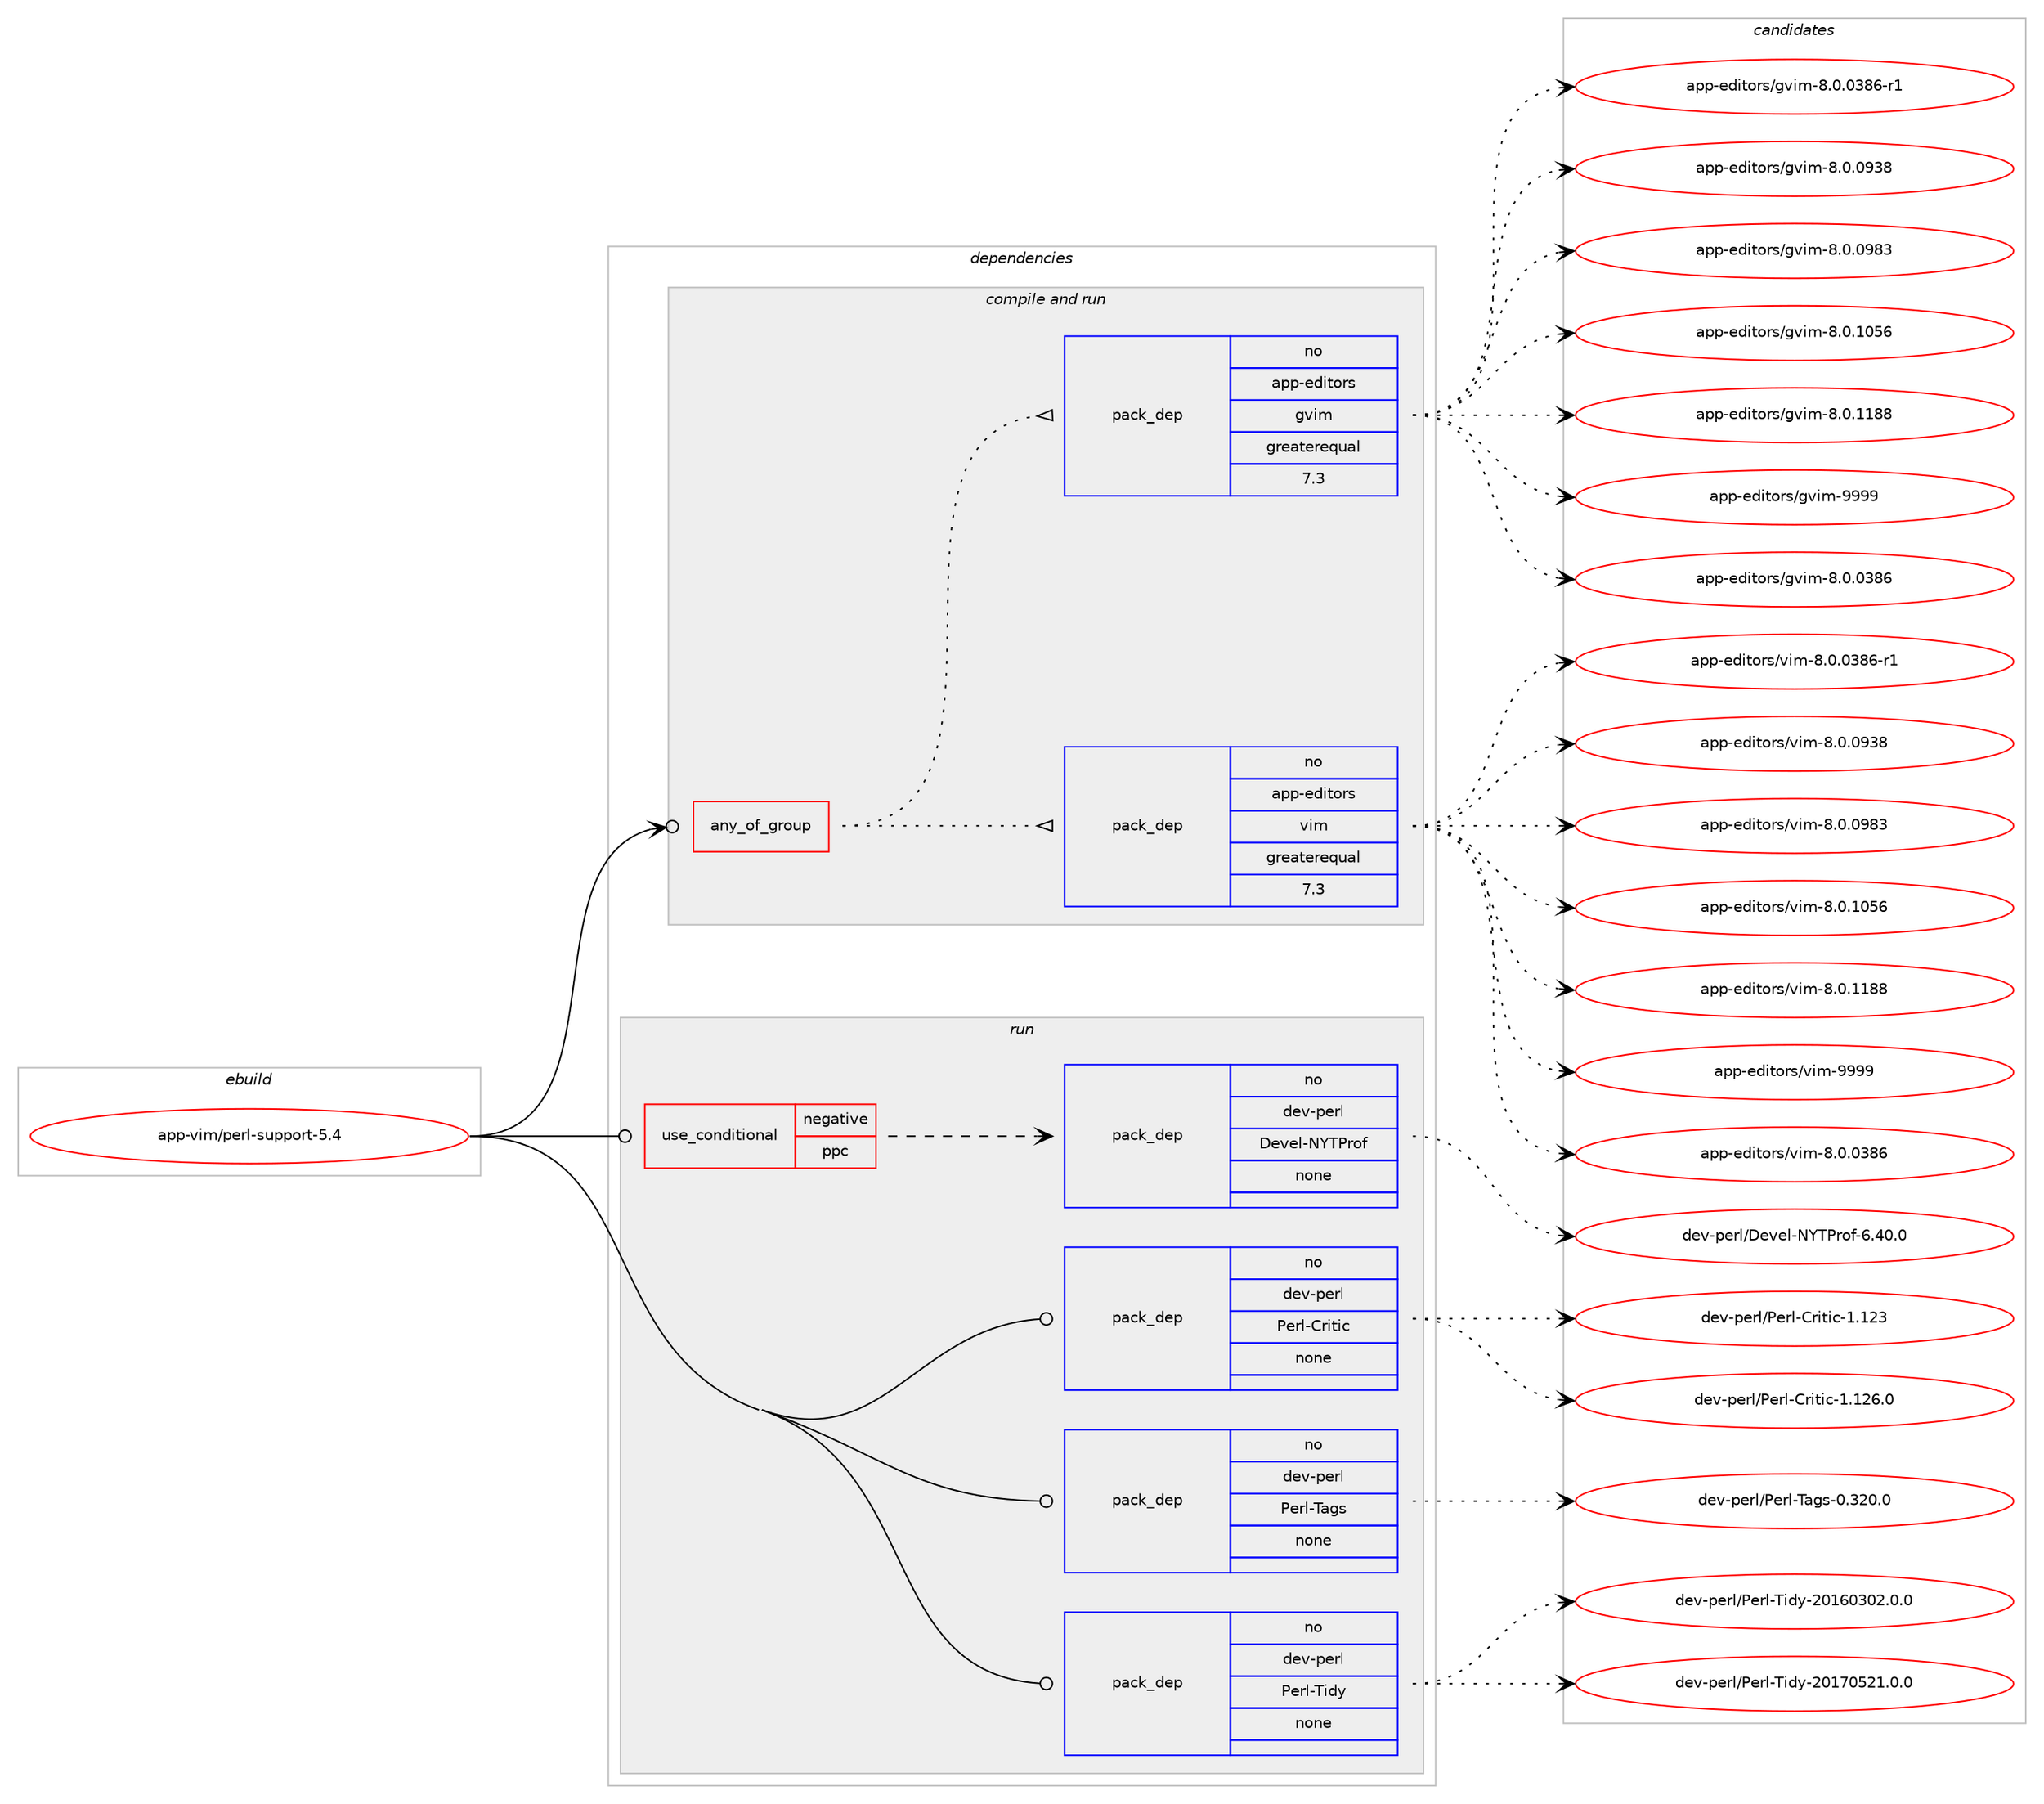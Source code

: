 digraph prolog {

# *************
# Graph options
# *************

newrank=true;
concentrate=true;
compound=true;
graph [rankdir=LR,fontname=Helvetica,fontsize=10,ranksep=1.5];#, ranksep=2.5, nodesep=0.2];
edge  [arrowhead=vee];
node  [fontname=Helvetica,fontsize=10];

# **********
# The ebuild
# **********

subgraph cluster_leftcol {
color=gray;
rank=same;
label=<<i>ebuild</i>>;
id [label="app-vim/perl-support-5.4", color=red, width=4, href="../app-vim/perl-support-5.4.svg"];
}

# ****************
# The dependencies
# ****************

subgraph cluster_midcol {
color=gray;
label=<<i>dependencies</i>>;
subgraph cluster_compile {
fillcolor="#eeeeee";
style=filled;
label=<<i>compile</i>>;
}
subgraph cluster_compileandrun {
fillcolor="#eeeeee";
style=filled;
label=<<i>compile and run</i>>;
subgraph any1280 {
dependency63240 [label=<<TABLE BORDER="0" CELLBORDER="1" CELLSPACING="0" CELLPADDING="4"><TR><TD CELLPADDING="10">any_of_group</TD></TR></TABLE>>, shape=none, color=red];subgraph pack46241 {
dependency63241 [label=<<TABLE BORDER="0" CELLBORDER="1" CELLSPACING="0" CELLPADDING="4" WIDTH="220"><TR><TD ROWSPAN="6" CELLPADDING="30">pack_dep</TD></TR><TR><TD WIDTH="110">no</TD></TR><TR><TD>app-editors</TD></TR><TR><TD>vim</TD></TR><TR><TD>greaterequal</TD></TR><TR><TD>7.3</TD></TR></TABLE>>, shape=none, color=blue];
}
dependency63240:e -> dependency63241:w [weight=20,style="dotted",arrowhead="oinv"];
subgraph pack46242 {
dependency63242 [label=<<TABLE BORDER="0" CELLBORDER="1" CELLSPACING="0" CELLPADDING="4" WIDTH="220"><TR><TD ROWSPAN="6" CELLPADDING="30">pack_dep</TD></TR><TR><TD WIDTH="110">no</TD></TR><TR><TD>app-editors</TD></TR><TR><TD>gvim</TD></TR><TR><TD>greaterequal</TD></TR><TR><TD>7.3</TD></TR></TABLE>>, shape=none, color=blue];
}
dependency63240:e -> dependency63242:w [weight=20,style="dotted",arrowhead="oinv"];
}
id:e -> dependency63240:w [weight=20,style="solid",arrowhead="odotvee"];
}
subgraph cluster_run {
fillcolor="#eeeeee";
style=filled;
label=<<i>run</i>>;
subgraph cond15690 {
dependency63243 [label=<<TABLE BORDER="0" CELLBORDER="1" CELLSPACING="0" CELLPADDING="4"><TR><TD ROWSPAN="3" CELLPADDING="10">use_conditional</TD></TR><TR><TD>negative</TD></TR><TR><TD>ppc</TD></TR></TABLE>>, shape=none, color=red];
subgraph pack46243 {
dependency63244 [label=<<TABLE BORDER="0" CELLBORDER="1" CELLSPACING="0" CELLPADDING="4" WIDTH="220"><TR><TD ROWSPAN="6" CELLPADDING="30">pack_dep</TD></TR><TR><TD WIDTH="110">no</TD></TR><TR><TD>dev-perl</TD></TR><TR><TD>Devel-NYTProf</TD></TR><TR><TD>none</TD></TR><TR><TD></TD></TR></TABLE>>, shape=none, color=blue];
}
dependency63243:e -> dependency63244:w [weight=20,style="dashed",arrowhead="vee"];
}
id:e -> dependency63243:w [weight=20,style="solid",arrowhead="odot"];
subgraph pack46244 {
dependency63245 [label=<<TABLE BORDER="0" CELLBORDER="1" CELLSPACING="0" CELLPADDING="4" WIDTH="220"><TR><TD ROWSPAN="6" CELLPADDING="30">pack_dep</TD></TR><TR><TD WIDTH="110">no</TD></TR><TR><TD>dev-perl</TD></TR><TR><TD>Perl-Critic</TD></TR><TR><TD>none</TD></TR><TR><TD></TD></TR></TABLE>>, shape=none, color=blue];
}
id:e -> dependency63245:w [weight=20,style="solid",arrowhead="odot"];
subgraph pack46245 {
dependency63246 [label=<<TABLE BORDER="0" CELLBORDER="1" CELLSPACING="0" CELLPADDING="4" WIDTH="220"><TR><TD ROWSPAN="6" CELLPADDING="30">pack_dep</TD></TR><TR><TD WIDTH="110">no</TD></TR><TR><TD>dev-perl</TD></TR><TR><TD>Perl-Tags</TD></TR><TR><TD>none</TD></TR><TR><TD></TD></TR></TABLE>>, shape=none, color=blue];
}
id:e -> dependency63246:w [weight=20,style="solid",arrowhead="odot"];
subgraph pack46246 {
dependency63247 [label=<<TABLE BORDER="0" CELLBORDER="1" CELLSPACING="0" CELLPADDING="4" WIDTH="220"><TR><TD ROWSPAN="6" CELLPADDING="30">pack_dep</TD></TR><TR><TD WIDTH="110">no</TD></TR><TR><TD>dev-perl</TD></TR><TR><TD>Perl-Tidy</TD></TR><TR><TD>none</TD></TR><TR><TD></TD></TR></TABLE>>, shape=none, color=blue];
}
id:e -> dependency63247:w [weight=20,style="solid",arrowhead="odot"];
}
}

# **************
# The candidates
# **************

subgraph cluster_choices {
rank=same;
color=gray;
label=<<i>candidates</i>>;

subgraph choice46241 {
color=black;
nodesep=1;
choice971121124510110010511611111411547118105109455646484648515654 [label="app-editors/vim-8.0.0386", color=red, width=4,href="../app-editors/vim-8.0.0386.svg"];
choice9711211245101100105116111114115471181051094556464846485156544511449 [label="app-editors/vim-8.0.0386-r1", color=red, width=4,href="../app-editors/vim-8.0.0386-r1.svg"];
choice971121124510110010511611111411547118105109455646484648575156 [label="app-editors/vim-8.0.0938", color=red, width=4,href="../app-editors/vim-8.0.0938.svg"];
choice971121124510110010511611111411547118105109455646484648575651 [label="app-editors/vim-8.0.0983", color=red, width=4,href="../app-editors/vim-8.0.0983.svg"];
choice971121124510110010511611111411547118105109455646484649485354 [label="app-editors/vim-8.0.1056", color=red, width=4,href="../app-editors/vim-8.0.1056.svg"];
choice971121124510110010511611111411547118105109455646484649495656 [label="app-editors/vim-8.0.1188", color=red, width=4,href="../app-editors/vim-8.0.1188.svg"];
choice9711211245101100105116111114115471181051094557575757 [label="app-editors/vim-9999", color=red, width=4,href="../app-editors/vim-9999.svg"];
dependency63241:e -> choice971121124510110010511611111411547118105109455646484648515654:w [style=dotted,weight="100"];
dependency63241:e -> choice9711211245101100105116111114115471181051094556464846485156544511449:w [style=dotted,weight="100"];
dependency63241:e -> choice971121124510110010511611111411547118105109455646484648575156:w [style=dotted,weight="100"];
dependency63241:e -> choice971121124510110010511611111411547118105109455646484648575651:w [style=dotted,weight="100"];
dependency63241:e -> choice971121124510110010511611111411547118105109455646484649485354:w [style=dotted,weight="100"];
dependency63241:e -> choice971121124510110010511611111411547118105109455646484649495656:w [style=dotted,weight="100"];
dependency63241:e -> choice9711211245101100105116111114115471181051094557575757:w [style=dotted,weight="100"];
}
subgraph choice46242 {
color=black;
nodesep=1;
choice971121124510110010511611111411547103118105109455646484648515654 [label="app-editors/gvim-8.0.0386", color=red, width=4,href="../app-editors/gvim-8.0.0386.svg"];
choice9711211245101100105116111114115471031181051094556464846485156544511449 [label="app-editors/gvim-8.0.0386-r1", color=red, width=4,href="../app-editors/gvim-8.0.0386-r1.svg"];
choice971121124510110010511611111411547103118105109455646484648575156 [label="app-editors/gvim-8.0.0938", color=red, width=4,href="../app-editors/gvim-8.0.0938.svg"];
choice971121124510110010511611111411547103118105109455646484648575651 [label="app-editors/gvim-8.0.0983", color=red, width=4,href="../app-editors/gvim-8.0.0983.svg"];
choice971121124510110010511611111411547103118105109455646484649485354 [label="app-editors/gvim-8.0.1056", color=red, width=4,href="../app-editors/gvim-8.0.1056.svg"];
choice971121124510110010511611111411547103118105109455646484649495656 [label="app-editors/gvim-8.0.1188", color=red, width=4,href="../app-editors/gvim-8.0.1188.svg"];
choice9711211245101100105116111114115471031181051094557575757 [label="app-editors/gvim-9999", color=red, width=4,href="../app-editors/gvim-9999.svg"];
dependency63242:e -> choice971121124510110010511611111411547103118105109455646484648515654:w [style=dotted,weight="100"];
dependency63242:e -> choice9711211245101100105116111114115471031181051094556464846485156544511449:w [style=dotted,weight="100"];
dependency63242:e -> choice971121124510110010511611111411547103118105109455646484648575156:w [style=dotted,weight="100"];
dependency63242:e -> choice971121124510110010511611111411547103118105109455646484648575651:w [style=dotted,weight="100"];
dependency63242:e -> choice971121124510110010511611111411547103118105109455646484649485354:w [style=dotted,weight="100"];
dependency63242:e -> choice971121124510110010511611111411547103118105109455646484649495656:w [style=dotted,weight="100"];
dependency63242:e -> choice9711211245101100105116111114115471031181051094557575757:w [style=dotted,weight="100"];
}
subgraph choice46243 {
color=black;
nodesep=1;
choice100101118451121011141084768101118101108457889848011411110245544652484648 [label="dev-perl/Devel-NYTProf-6.40.0", color=red, width=4,href="../dev-perl/Devel-NYTProf-6.40.0.svg"];
dependency63244:e -> choice100101118451121011141084768101118101108457889848011411110245544652484648:w [style=dotted,weight="100"];
}
subgraph choice46244 {
color=black;
nodesep=1;
choice100101118451121011141084780101114108456711410511610599454946495051 [label="dev-perl/Perl-Critic-1.123", color=red, width=4,href="../dev-perl/Perl-Critic-1.123.svg"];
choice1001011184511210111410847801011141084567114105116105994549464950544648 [label="dev-perl/Perl-Critic-1.126.0", color=red, width=4,href="../dev-perl/Perl-Critic-1.126.0.svg"];
dependency63245:e -> choice100101118451121011141084780101114108456711410511610599454946495051:w [style=dotted,weight="100"];
dependency63245:e -> choice1001011184511210111410847801011141084567114105116105994549464950544648:w [style=dotted,weight="100"];
}
subgraph choice46245 {
color=black;
nodesep=1;
choice1001011184511210111410847801011141084584971031154548465150484648 [label="dev-perl/Perl-Tags-0.320.0", color=red, width=4,href="../dev-perl/Perl-Tags-0.320.0.svg"];
dependency63246:e -> choice1001011184511210111410847801011141084584971031154548465150484648:w [style=dotted,weight="100"];
}
subgraph choice46246 {
color=black;
nodesep=1;
choice100101118451121011141084780101114108458410510012145504849544851485046484648 [label="dev-perl/Perl-Tidy-20160302.0.0", color=red, width=4,href="../dev-perl/Perl-Tidy-20160302.0.0.svg"];
choice100101118451121011141084780101114108458410510012145504849554853504946484648 [label="dev-perl/Perl-Tidy-20170521.0.0", color=red, width=4,href="../dev-perl/Perl-Tidy-20170521.0.0.svg"];
dependency63247:e -> choice100101118451121011141084780101114108458410510012145504849544851485046484648:w [style=dotted,weight="100"];
dependency63247:e -> choice100101118451121011141084780101114108458410510012145504849554853504946484648:w [style=dotted,weight="100"];
}
}

}
